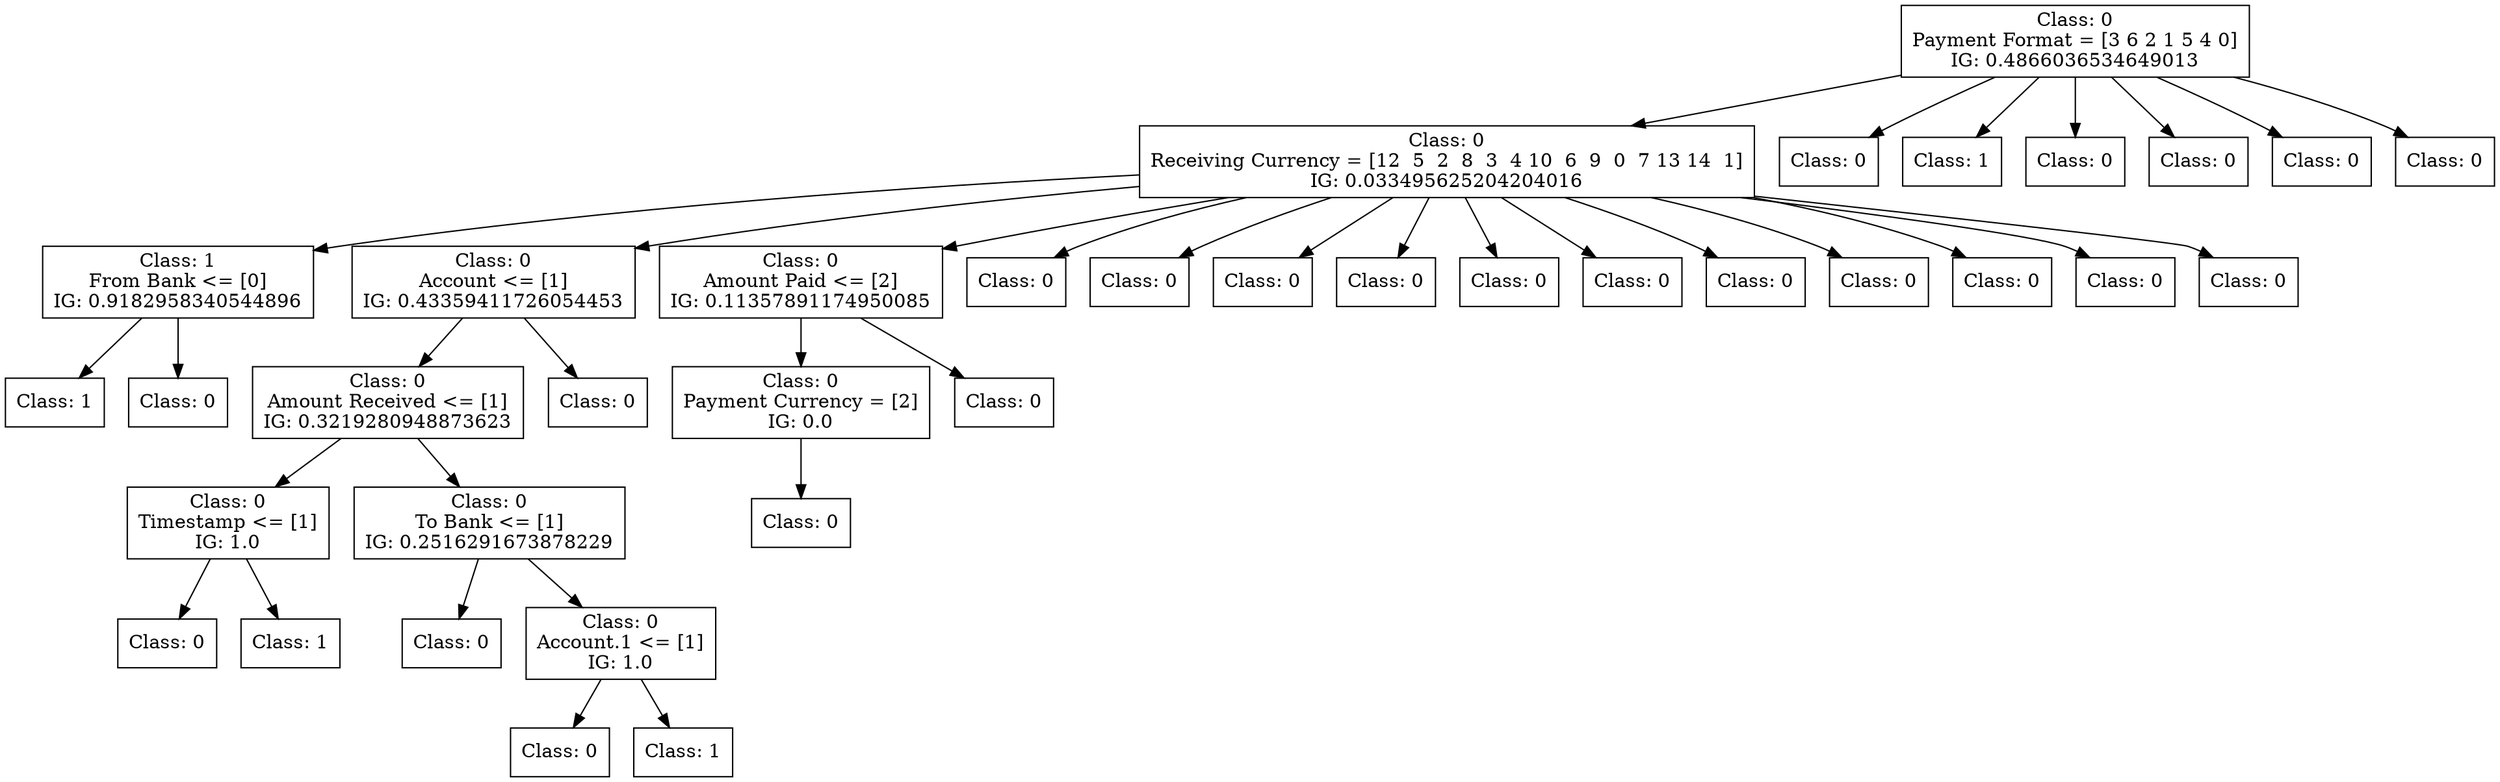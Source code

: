 digraph DecisionTree {
	rankdir=TD;
	node [shape=box];
	2336868472944 [label="Class: 0
Payment Format = [3 6 2 1 5 4 0]
IG: 0.4866036534649013"];
	2336869725568 [label="Class: 0
Receiving Currency = [12  5  2  8  3  4 10  6  9  0  7 13 14  1]
IG: 0.033495625204204016"];
	2336868472944 -> 2336869725568;
	2337506088832 [label="Class: 1
From Bank <= [0]
IG: 0.9182958340544896"];
	2336869725568 -> 2337506088832;
	2337506095216 [label="Class: 1
"];
	2337506088832 -> 2337506095216;
	2337506095648 [label="Class: 0
"];
	2337506088832 -> 2337506095648;
	2337506083168 [label="Class: 0
Account <= [1]
IG: 0.43359411726054453"];
	2336869725568 -> 2337506083168;
	2337506096464 [label="Class: 0
Amount Received <= [1]
IG: 0.3219280948873623"];
	2337506083168 -> 2337506096464;
	2337536741232 [label="Class: 0
Timestamp <= [1]
IG: 1.0"];
	2337506096464 -> 2337536741232;
	2337536744544 [label="Class: 0
"];
	2337536741232 -> 2337536744544;
	2337536744976 [label="Class: 1
"];
	2337536741232 -> 2337536744976;
	2337536741664 [label="Class: 0
To Bank <= [1]
IG: 0.2516291673878229"];
	2337506096464 -> 2337536741664;
	2337536747280 [label="Class: 0
"];
	2337536741664 -> 2337536747280;
	2337536747712 [label="Class: 0
Account.1 <= [1]
IG: 1.0"];
	2337536741664 -> 2337536747712;
	2337536749488 [label="Class: 0
"];
	2337536747712 -> 2337536749488;
	2337536749920 [label="Class: 1
"];
	2337536747712 -> 2337536749920;
	2337506096704 [label="Class: 0
"];
	2337506083168 -> 2337506096704;
	2337506088736 [label="Class: 0
Amount Paid <= [2]
IG: 0.11357891174950085"];
	2336869725568 -> 2337506088736;
	2337536751552 [label="Class: 0
Payment Currency = [2]
IG: 0.0"];
	2337506088736 -> 2337536751552;
	2337536751984 [label="Class: 0
"];
	2337536751552 -> 2337536751984;
	2337536751744 [label="Class: 0
"];
	2337506088736 -> 2337536751744;
	2337506088256 [label="Class: 0
"];
	2336869725568 -> 2337506088256;
	2337506088640 [label="Class: 0
"];
	2336869725568 -> 2337506088640;
	2337506084656 [label="Class: 0
"];
	2336869725568 -> 2337506084656;
	2337506087632 [label="Class: 0
"];
	2336869725568 -> 2337506087632;
	2337506088928 [label="Class: 0
"];
	2336869725568 -> 2337506088928;
	2337506089120 [label="Class: 0
"];
	2336869725568 -> 2337506089120;
	2337506089504 [label="Class: 0
"];
	2336869725568 -> 2337506089504;
	2337506089648 [label="Class: 0
"];
	2336869725568 -> 2337506089648;
	2337506089792 [label="Class: 0
"];
	2336869725568 -> 2337506089792;
	2337506089936 [label="Class: 0
"];
	2336869725568 -> 2337506089936;
	2337506090080 [label="Class: 0
"];
	2336869725568 -> 2337506090080;
	2336869725904 [label="Class: 0
"];
	2336868472944 -> 2336869725904;
	2336869723216 [label="Class: 1
"];
	2336868472944 -> 2336869723216;
	2336869722256 [label="Class: 0
"];
	2336868472944 -> 2336869722256;
	2336869723120 [label="Class: 0
"];
	2336868472944 -> 2336869723120;
	2336869724800 [label="Class: 0
"];
	2336868472944 -> 2336869724800;
	2336869724944 [label="Class: 0
"];
	2336868472944 -> 2336869724944;
}
